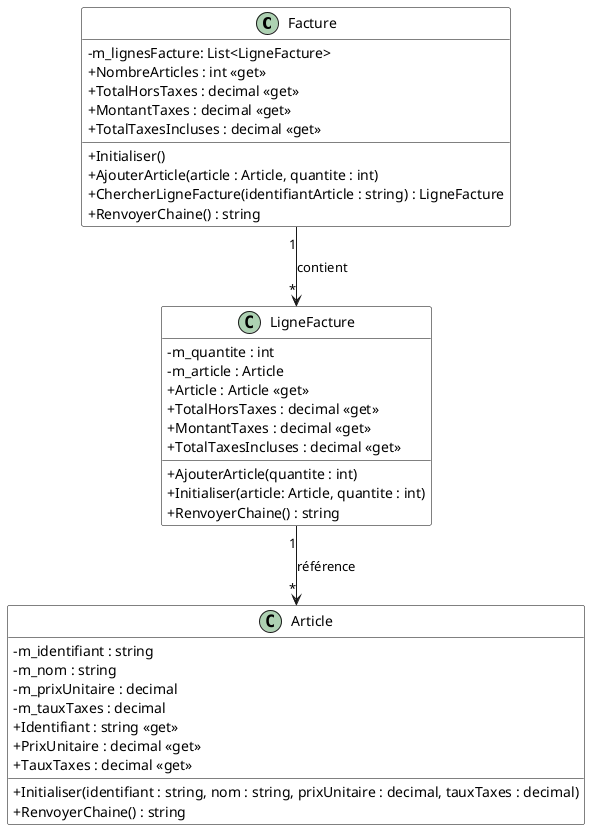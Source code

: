 @startuml FactureDiagClasses
skinparam classAttributeIconSize 0
skinparam class {
    BackgroundColor White
    BorderColor #000
}

Facture "1" --> "*" LigneFacture : contient
LigneFacture "1" --> "*" Article : référence

class Facture {
    - m_lignesFacture: List<LigneFacture>
    + NombreArticles : int <<get>>
    + TotalHorsTaxes : decimal <<get>>
    + MontantTaxes : decimal <<get>>
    + TotalTaxesIncluses : decimal <<get>>
    + Initialiser()
    + AjouterArticle(article : Article, quantite : int)
    + ChercherLigneFacture(identifiantArticle : string) : LigneFacture
    + RenvoyerChaine() : string
}
class LigneFacture {
    - m_quantite : int
    - m_article : Article
    + Article : Article <<get>>
    + TotalHorsTaxes : decimal <<get>>
    + MontantTaxes : decimal <<get>>
    + TotalTaxesIncluses : decimal <<get>>
    + AjouterArticle(quantite : int)
    + Initialiser(article: Article, quantite : int)
    + RenvoyerChaine() : string
}
class Article {
    - m_identifiant : string
    - m_nom : string
    - m_prixUnitaire : decimal
    - m_tauxTaxes : decimal
    + Identifiant : string <<get>>
    + PrixUnitaire : decimal <<get>>
    + TauxTaxes : decimal <<get>>
    + Initialiser(identifiant : string, nom : string, prixUnitaire : decimal, tauxTaxes : decimal)
    + RenvoyerChaine() : string
}
@enduml